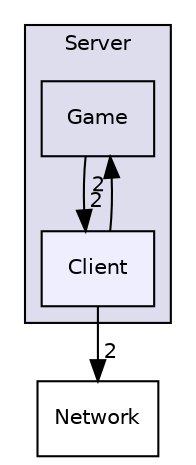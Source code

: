 digraph "Flakkari/Server/Client" {
  compound=true
  node [ fontsize="10", fontname="Helvetica"];
  edge [ labelfontsize="10", labelfontname="Helvetica"];
  subgraph clusterdir_b45b4f7f86949fcdbe13543d457ee769 {
    graph [ bgcolor="#ddddee", pencolor="black", label="Server" fontname="Helvetica", fontsize="10", URL="dir_b45b4f7f86949fcdbe13543d457ee769.html"]
  dir_96390089ad122cc0e79a3d516a8e4be8 [shape=box label="Game" URL="dir_96390089ad122cc0e79a3d516a8e4be8.html"];
  dir_7e06220f9d8ad8af8703f9c9be194f68 [shape=box, label="Client", style="filled", fillcolor="#eeeeff", pencolor="black", URL="dir_7e06220f9d8ad8af8703f9c9be194f68.html"];
  }
  dir_dc3bc5b104a4f9709e6dd6d8ef9cb2d5 [shape=box label="Network" URL="dir_dc3bc5b104a4f9709e6dd6d8ef9cb2d5.html"];
  dir_7e06220f9d8ad8af8703f9c9be194f68->dir_96390089ad122cc0e79a3d516a8e4be8 [headlabel="2", labeldistance=1.5 headhref="dir_000013_000014.html"];
  dir_7e06220f9d8ad8af8703f9c9be194f68->dir_dc3bc5b104a4f9709e6dd6d8ef9cb2d5 [headlabel="2", labeldistance=1.5 headhref="dir_000013_000010.html"];
  dir_96390089ad122cc0e79a3d516a8e4be8->dir_7e06220f9d8ad8af8703f9c9be194f68 [headlabel="2", labeldistance=1.5 headhref="dir_000014_000013.html"];
}
